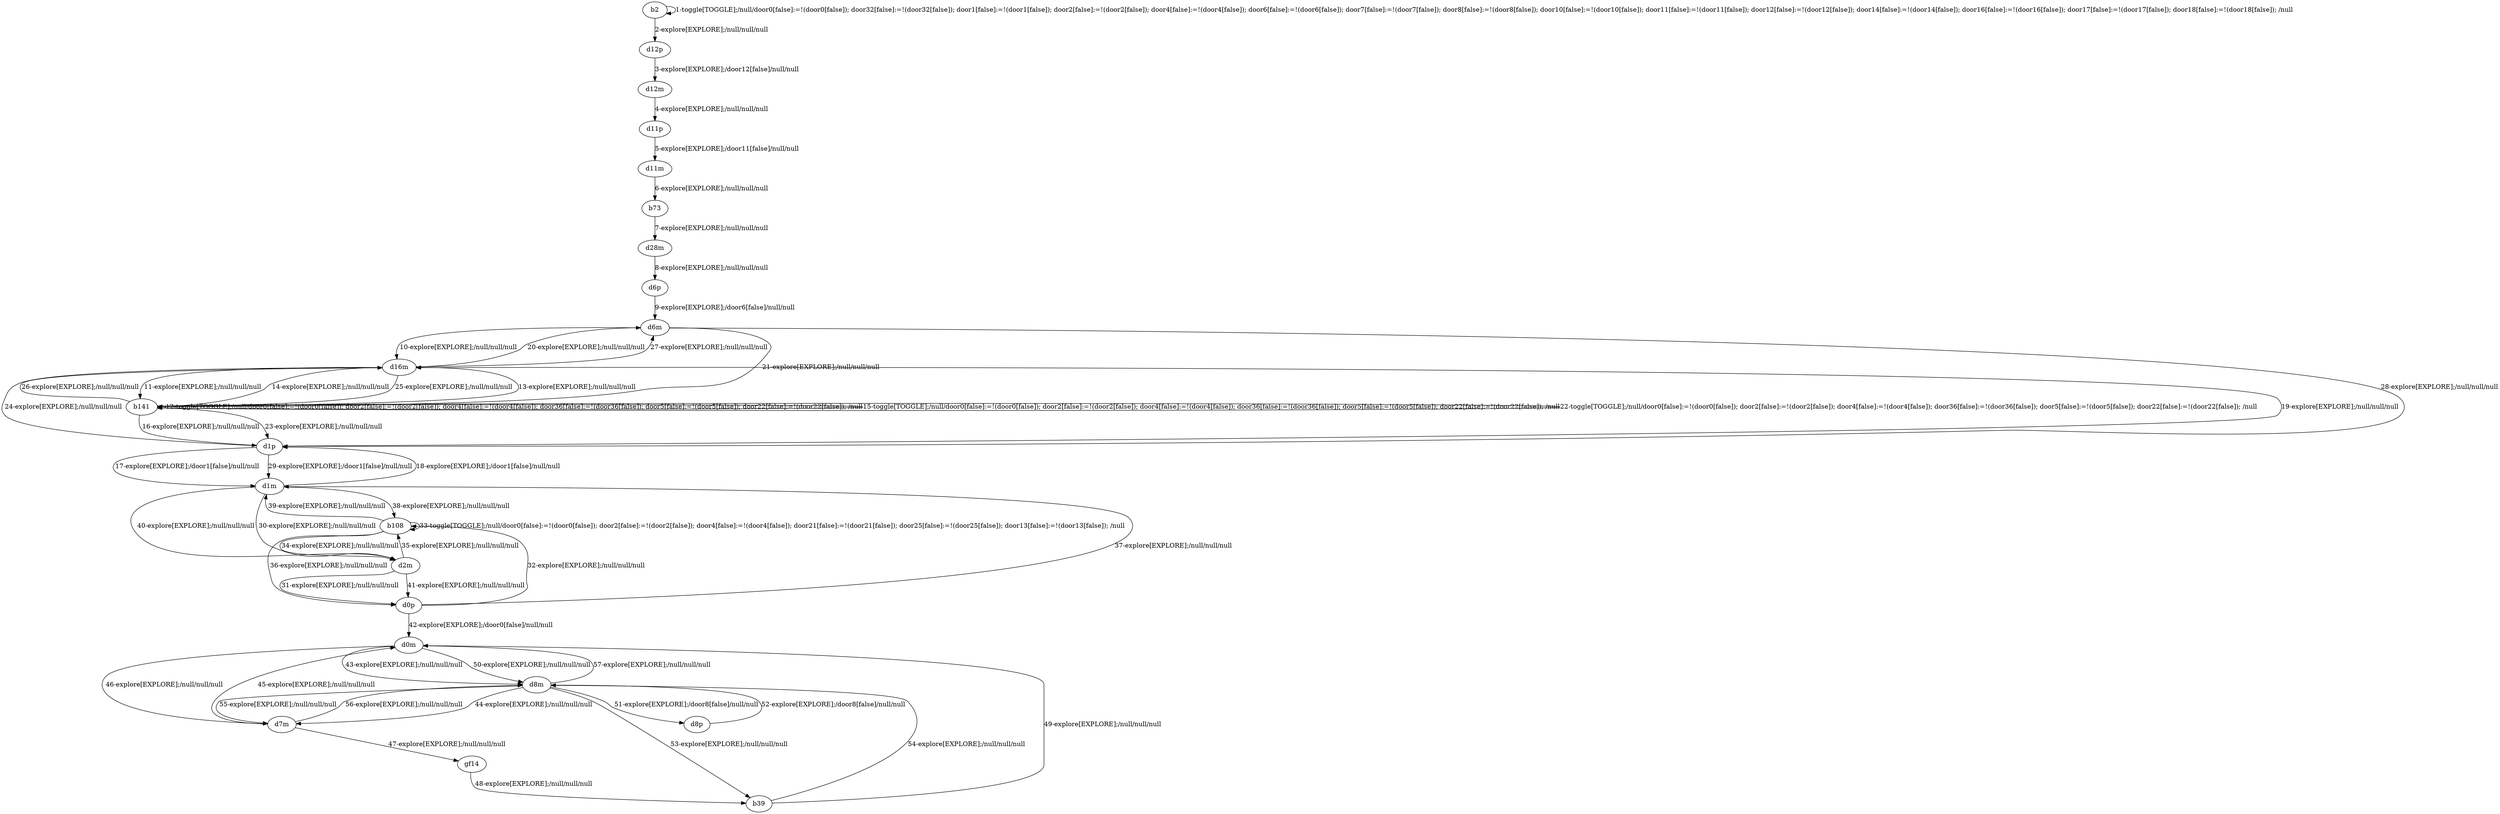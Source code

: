 # Total number of goals covered by this test: 2
# gf14 --> b39
# d7m --> d0m

digraph g {
"b2" -> "b2" [label = "1-toggle[TOGGLE];/null/door0[false]:=!(door0[false]); door32[false]:=!(door32[false]); door1[false]:=!(door1[false]); door2[false]:=!(door2[false]); door4[false]:=!(door4[false]); door6[false]:=!(door6[false]); door7[false]:=!(door7[false]); door8[false]:=!(door8[false]); door10[false]:=!(door10[false]); door11[false]:=!(door11[false]); door12[false]:=!(door12[false]); door14[false]:=!(door14[false]); door16[false]:=!(door16[false]); door17[false]:=!(door17[false]); door18[false]:=!(door18[false]); /null"];
"b2" -> "d12p" [label = "2-explore[EXPLORE];/null/null/null"];
"d12p" -> "d12m" [label = "3-explore[EXPLORE];/door12[false]/null/null"];
"d12m" -> "d11p" [label = "4-explore[EXPLORE];/null/null/null"];
"d11p" -> "d11m" [label = "5-explore[EXPLORE];/door11[false]/null/null"];
"d11m" -> "b73" [label = "6-explore[EXPLORE];/null/null/null"];
"b73" -> "d28m" [label = "7-explore[EXPLORE];/null/null/null"];
"d28m" -> "d6p" [label = "8-explore[EXPLORE];/null/null/null"];
"d6p" -> "d6m" [label = "9-explore[EXPLORE];/door6[false]/null/null"];
"d6m" -> "d16m" [label = "10-explore[EXPLORE];/null/null/null"];
"d16m" -> "b141" [label = "11-explore[EXPLORE];/null/null/null"];
"b141" -> "b141" [label = "12-toggle[TOGGLE];/null/door0[false]:=!(door0[false]); door2[false]:=!(door2[false]); door4[false]:=!(door4[false]); door36[false]:=!(door36[false]); door5[false]:=!(door5[false]); door22[false]:=!(door22[false]); /null"];
"b141" -> "d16m" [label = "13-explore[EXPLORE];/null/null/null"];
"d16m" -> "b141" [label = "14-explore[EXPLORE];/null/null/null"];
"b141" -> "b141" [label = "15-toggle[TOGGLE];/null/door0[false]:=!(door0[false]); door2[false]:=!(door2[false]); door4[false]:=!(door4[false]); door36[false]:=!(door36[false]); door5[false]:=!(door5[false]); door22[false]:=!(door22[false]); /null"];
"b141" -> "d1p" [label = "16-explore[EXPLORE];/null/null/null"];
"d1p" -> "d1m" [label = "17-explore[EXPLORE];/door1[false]/null/null"];
"d1m" -> "d1p" [label = "18-explore[EXPLORE];/door1[false]/null/null"];
"d1p" -> "d16m" [label = "19-explore[EXPLORE];/null/null/null"];
"d16m" -> "d6m" [label = "20-explore[EXPLORE];/null/null/null"];
"d6m" -> "b141" [label = "21-explore[EXPLORE];/null/null/null"];
"b141" -> "b141" [label = "22-toggle[TOGGLE];/null/door0[false]:=!(door0[false]); door2[false]:=!(door2[false]); door4[false]:=!(door4[false]); door36[false]:=!(door36[false]); door5[false]:=!(door5[false]); door22[false]:=!(door22[false]); /null"];
"b141" -> "d1p" [label = "23-explore[EXPLORE];/null/null/null"];
"d1p" -> "d16m" [label = "24-explore[EXPLORE];/null/null/null"];
"d16m" -> "b141" [label = "25-explore[EXPLORE];/null/null/null"];
"b141" -> "d16m" [label = "26-explore[EXPLORE];/null/null/null"];
"d16m" -> "d6m" [label = "27-explore[EXPLORE];/null/null/null"];
"d6m" -> "d1p" [label = "28-explore[EXPLORE];/null/null/null"];
"d1p" -> "d1m" [label = "29-explore[EXPLORE];/door1[false]/null/null"];
"d1m" -> "d2m" [label = "30-explore[EXPLORE];/null/null/null"];
"d2m" -> "d0p" [label = "31-explore[EXPLORE];/null/null/null"];
"d0p" -> "b108" [label = "32-explore[EXPLORE];/null/null/null"];
"b108" -> "b108" [label = "33-toggle[TOGGLE];/null/door0[false]:=!(door0[false]); door2[false]:=!(door2[false]); door4[false]:=!(door4[false]); door21[false]:=!(door21[false]); door25[false]:=!(door25[false]); door13[false]:=!(door13[false]); /null"];
"b108" -> "d2m" [label = "34-explore[EXPLORE];/null/null/null"];
"d2m" -> "b108" [label = "35-explore[EXPLORE];/null/null/null"];
"b108" -> "d0p" [label = "36-explore[EXPLORE];/null/null/null"];
"d0p" -> "d1m" [label = "37-explore[EXPLORE];/null/null/null"];
"d1m" -> "b108" [label = "38-explore[EXPLORE];/null/null/null"];
"b108" -> "d1m" [label = "39-explore[EXPLORE];/null/null/null"];
"d1m" -> "d2m" [label = "40-explore[EXPLORE];/null/null/null"];
"d2m" -> "d0p" [label = "41-explore[EXPLORE];/null/null/null"];
"d0p" -> "d0m" [label = "42-explore[EXPLORE];/door0[false]/null/null"];
"d0m" -> "d8m" [label = "43-explore[EXPLORE];/null/null/null"];
"d8m" -> "d7m" [label = "44-explore[EXPLORE];/null/null/null"];
"d7m" -> "d0m" [label = "45-explore[EXPLORE];/null/null/null"];
"d0m" -> "d7m" [label = "46-explore[EXPLORE];/null/null/null"];
"d7m" -> "gf14" [label = "47-explore[EXPLORE];/null/null/null"];
"gf14" -> "b39" [label = "48-explore[EXPLORE];/null/null/null"];
"b39" -> "d0m" [label = "49-explore[EXPLORE];/null/null/null"];
"d0m" -> "d8m" [label = "50-explore[EXPLORE];/null/null/null"];
"d8m" -> "d8p" [label = "51-explore[EXPLORE];/door8[false]/null/null"];
"d8p" -> "d8m" [label = "52-explore[EXPLORE];/door8[false]/null/null"];
"d8m" -> "b39" [label = "53-explore[EXPLORE];/null/null/null"];
"b39" -> "d8m" [label = "54-explore[EXPLORE];/null/null/null"];
"d8m" -> "d7m" [label = "55-explore[EXPLORE];/null/null/null"];
"d7m" -> "d8m" [label = "56-explore[EXPLORE];/null/null/null"];
"d8m" -> "d0m" [label = "57-explore[EXPLORE];/null/null/null"];
}